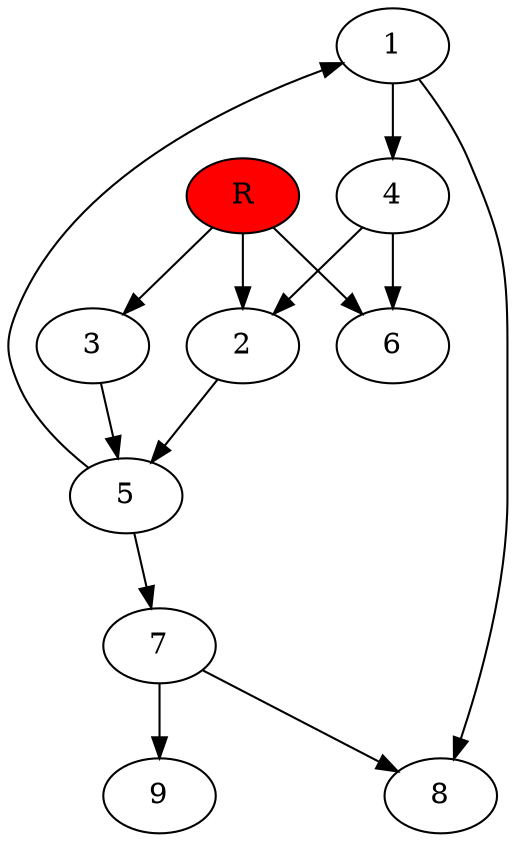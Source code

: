 digraph prb61904 {
	1
	2
	3
	4
	5
	6
	7
	8
	R [fillcolor="#ff0000" style=filled]
	1 -> 4
	1 -> 8
	2 -> 5
	3 -> 5
	4 -> 2
	4 -> 6
	5 -> 1
	5 -> 7
	7 -> 8
	7 -> 9
	R -> 2
	R -> 3
	R -> 6
}
